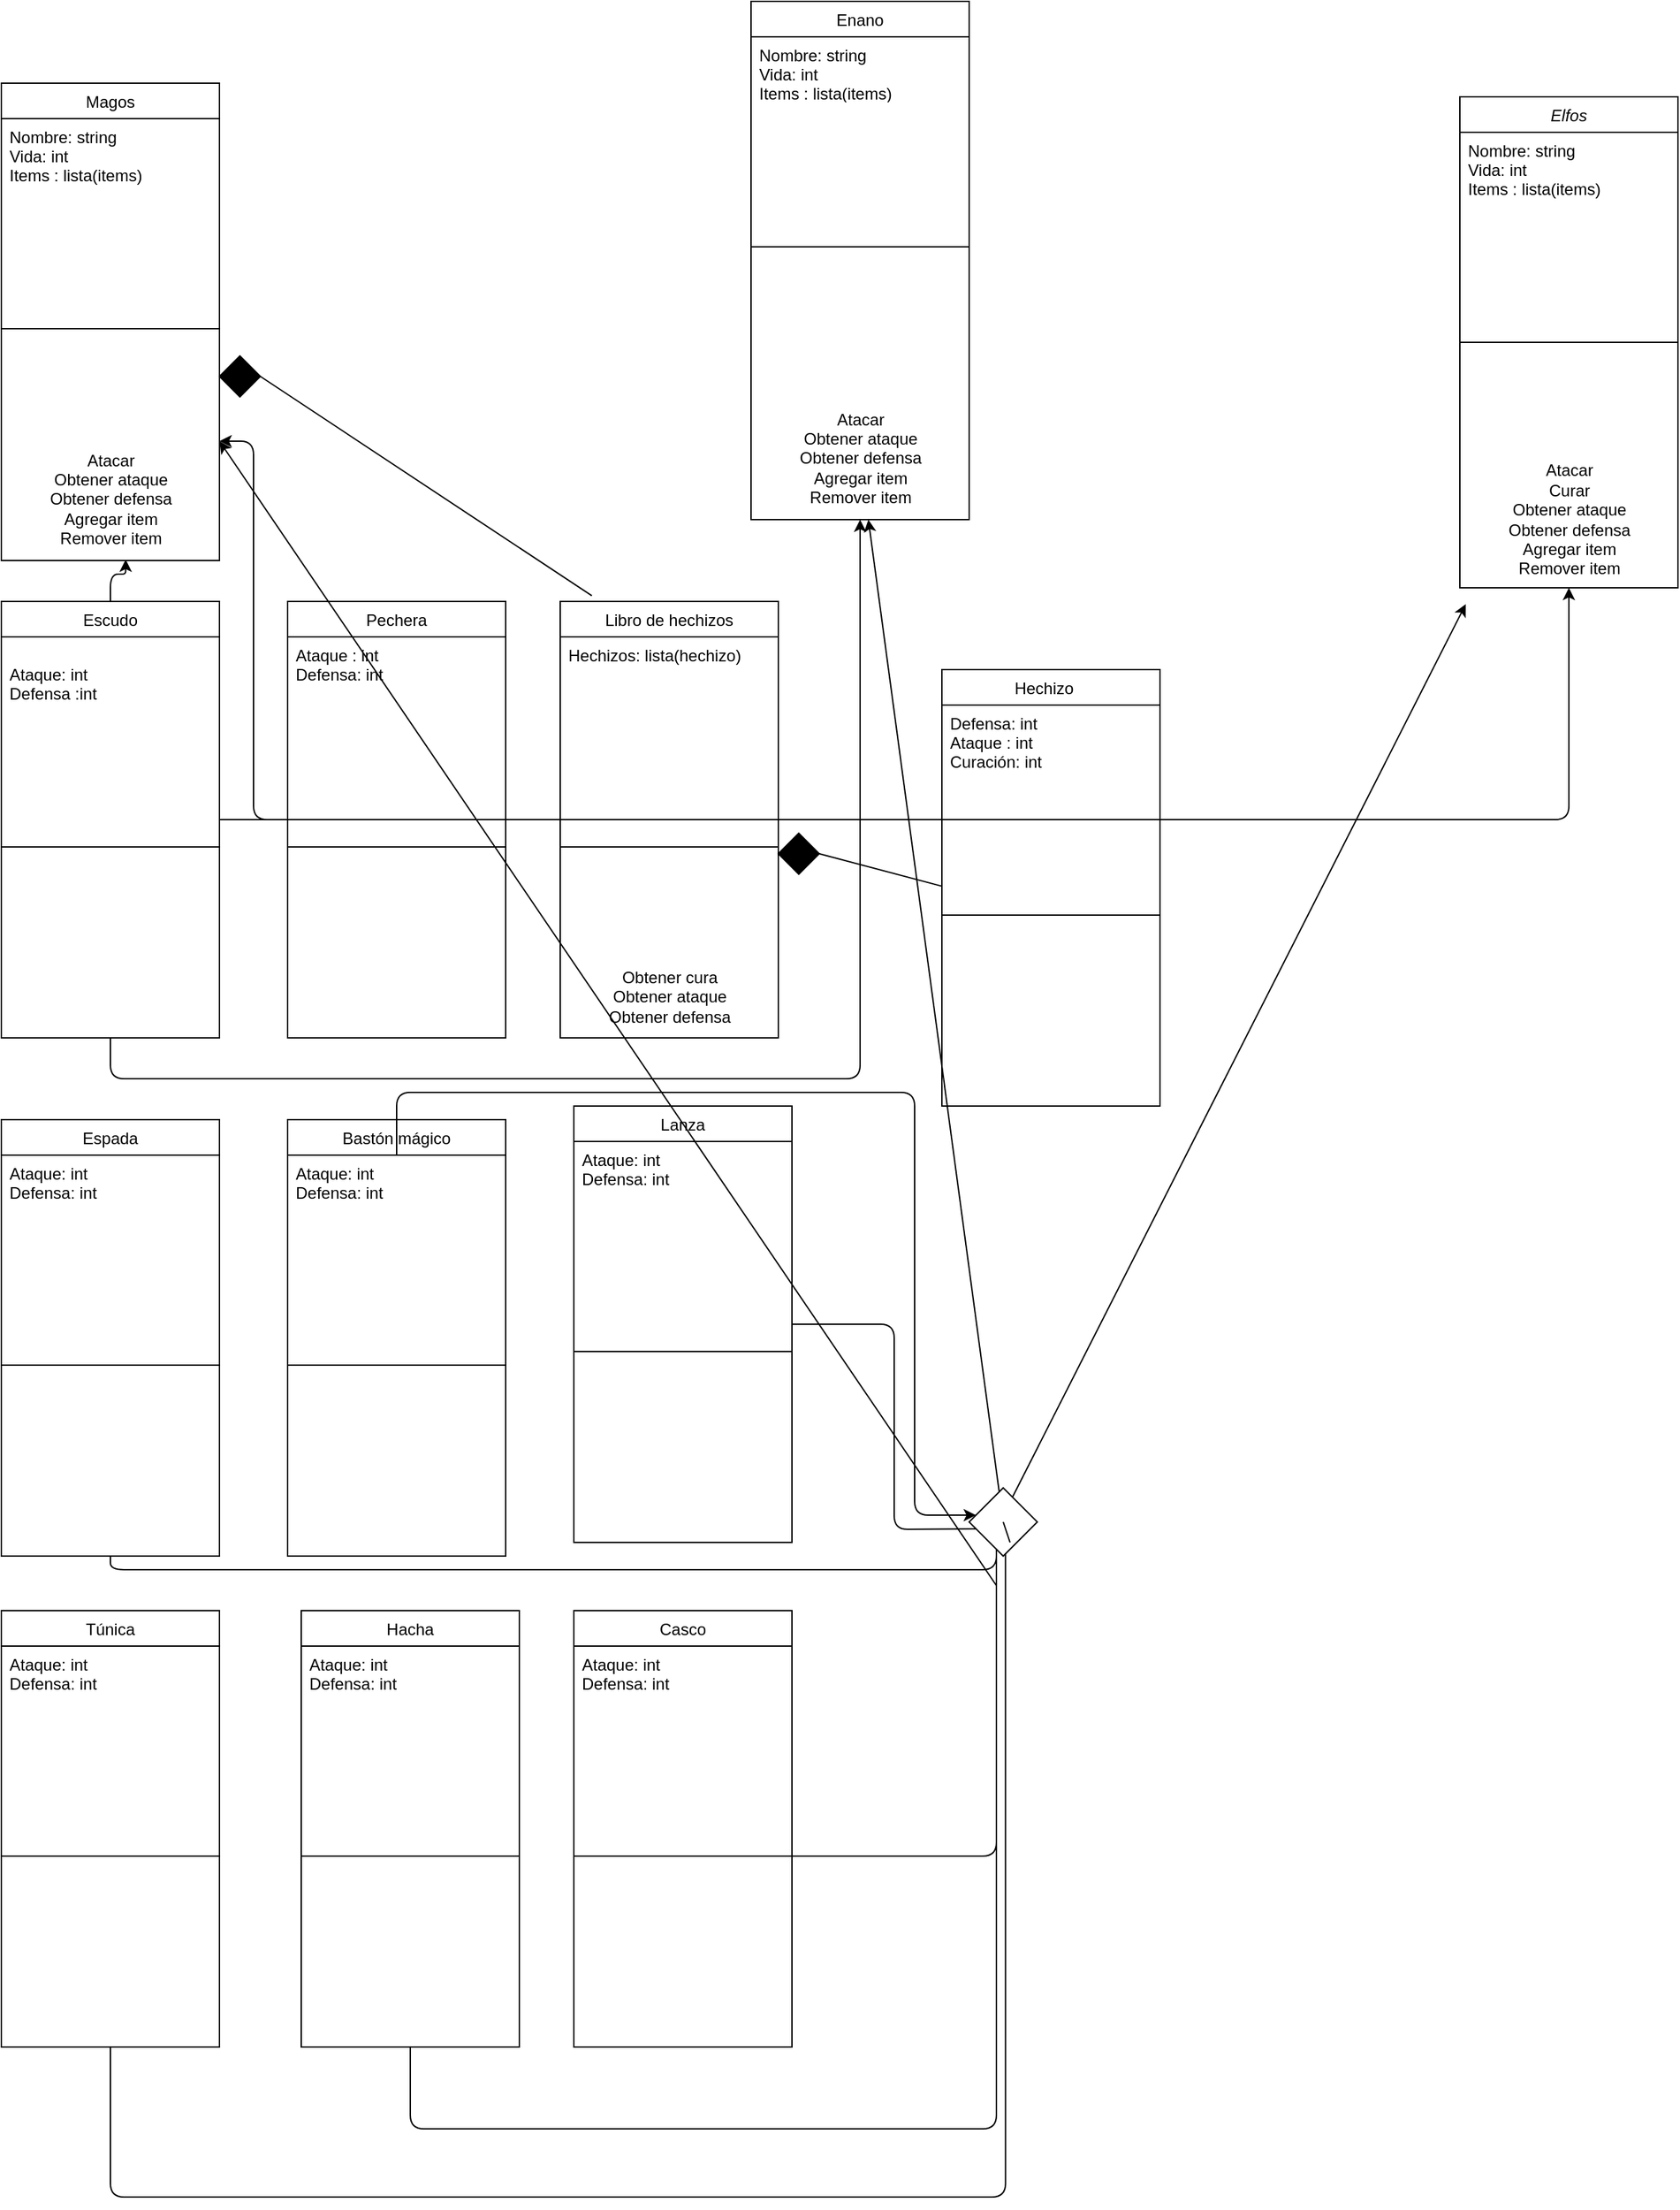<mxfile version="20.4.0" type="device"><diagram id="C5RBs43oDa-KdzZeNtuy" name="Page-1"><mxGraphModel dx="1240" dy="631" grid="1" gridSize="10" guides="1" tooltips="1" connect="1" arrows="1" fold="1" page="1" pageScale="1" pageWidth="827" pageHeight="1169" math="0" shadow="0"><root><mxCell id="WIyWlLk6GJQsqaUBKTNV-0"/><mxCell id="WIyWlLk6GJQsqaUBKTNV-1" parent="WIyWlLk6GJQsqaUBKTNV-0"/><mxCell id="zkfFHV4jXpPFQw0GAbJ--0" value="Elfos" style="swimlane;fontStyle=2;align=center;verticalAlign=top;childLayout=stackLayout;horizontal=1;startSize=26;horizontalStack=0;resizeParent=1;resizeLast=0;collapsible=1;marginBottom=0;rounded=0;shadow=0;strokeWidth=1;" parent="WIyWlLk6GJQsqaUBKTNV-1" vertex="1"><mxGeometry x="1090" y="130" width="160" height="360" as="geometry"><mxRectangle x="230" y="140" width="160" height="26" as="alternateBounds"/></mxGeometry></mxCell><mxCell id="zkfFHV4jXpPFQw0GAbJ--1" value="Nombre: string&#10;Vida: int&#10;Items : lista(items)" style="text;align=left;verticalAlign=top;spacingLeft=4;spacingRight=4;overflow=hidden;rotatable=0;points=[[0,0.5],[1,0.5]];portConstraint=eastwest;" parent="zkfFHV4jXpPFQw0GAbJ--0" vertex="1"><mxGeometry y="26" width="160" height="74" as="geometry"/></mxCell><mxCell id="zkfFHV4jXpPFQw0GAbJ--4" value="" style="line;html=1;strokeWidth=1;align=left;verticalAlign=middle;spacingTop=-1;spacingLeft=3;spacingRight=3;rotatable=0;labelPosition=right;points=[];portConstraint=eastwest;" parent="zkfFHV4jXpPFQw0GAbJ--0" vertex="1"><mxGeometry y="100" width="160" height="160" as="geometry"/></mxCell><mxCell id="EfbtnpdRAZUXH0hDUCsA-6" value="Atacar&lt;br&gt;Curar&lt;br&gt;Obtener ataque&lt;br&gt;Obtener defensa&lt;br&gt;Agregar item&lt;br&gt;Remover item" style="text;html=1;align=center;verticalAlign=middle;resizable=0;points=[];autosize=1;strokeColor=none;fillColor=none;" vertex="1" parent="zkfFHV4jXpPFQw0GAbJ--0"><mxGeometry y="260" width="160" height="100" as="geometry"/></mxCell><mxCell id="zkfFHV4jXpPFQw0GAbJ--6" value="Magos" style="swimlane;fontStyle=0;align=center;verticalAlign=top;childLayout=stackLayout;horizontal=1;startSize=26;horizontalStack=0;resizeParent=1;resizeLast=0;collapsible=1;marginBottom=0;rounded=0;shadow=0;strokeWidth=1;" parent="WIyWlLk6GJQsqaUBKTNV-1" vertex="1"><mxGeometry x="20" y="120" width="160" height="350" as="geometry"><mxRectangle x="130" y="380" width="160" height="26" as="alternateBounds"/></mxGeometry></mxCell><mxCell id="zkfFHV4jXpPFQw0GAbJ--7" value="Nombre: string&#10;Vida: int&#10;Items : lista(items)" style="text;align=left;verticalAlign=top;spacingLeft=4;spacingRight=4;overflow=hidden;rotatable=0;points=[[0,0.5],[1,0.5]];portConstraint=eastwest;" parent="zkfFHV4jXpPFQw0GAbJ--6" vertex="1"><mxGeometry y="26" width="160" height="74" as="geometry"/></mxCell><mxCell id="zkfFHV4jXpPFQw0GAbJ--9" value="" style="line;html=1;strokeWidth=1;align=left;verticalAlign=middle;spacingTop=-1;spacingLeft=3;spacingRight=3;rotatable=0;labelPosition=right;points=[];portConstraint=eastwest;" parent="zkfFHV4jXpPFQw0GAbJ--6" vertex="1"><mxGeometry y="100" width="160" height="160" as="geometry"/></mxCell><mxCell id="EfbtnpdRAZUXH0hDUCsA-7" value="Atacar&lt;br&gt;Obtener ataque&lt;br&gt;Obtener defensa&lt;br&gt;Agregar item&lt;br&gt;Remover item" style="text;html=1;align=center;verticalAlign=middle;resizable=0;points=[];autosize=1;strokeColor=none;fillColor=none;" vertex="1" parent="zkfFHV4jXpPFQw0GAbJ--6"><mxGeometry y="260" width="160" height="90" as="geometry"/></mxCell><mxCell id="zkfFHV4jXpPFQw0GAbJ--17" value="Enano" style="swimlane;fontStyle=0;align=center;verticalAlign=top;childLayout=stackLayout;horizontal=1;startSize=26;horizontalStack=0;resizeParent=1;resizeLast=0;collapsible=1;marginBottom=0;rounded=0;shadow=0;strokeWidth=1;" parent="WIyWlLk6GJQsqaUBKTNV-1" vertex="1"><mxGeometry x="570" y="60" width="160" height="380" as="geometry"><mxRectangle x="550" y="140" width="160" height="26" as="alternateBounds"/></mxGeometry></mxCell><mxCell id="zkfFHV4jXpPFQw0GAbJ--18" value="Nombre: string&#10;Vida: int&#10;Items : lista(items)" style="text;align=left;verticalAlign=top;spacingLeft=4;spacingRight=4;overflow=hidden;rotatable=0;points=[[0,0.5],[1,0.5]];portConstraint=eastwest;" parent="zkfFHV4jXpPFQw0GAbJ--17" vertex="1"><mxGeometry y="26" width="160" height="44" as="geometry"/></mxCell><mxCell id="zkfFHV4jXpPFQw0GAbJ--23" value="" style="line;html=1;strokeWidth=1;align=left;verticalAlign=middle;spacingTop=-1;spacingLeft=3;spacingRight=3;rotatable=0;labelPosition=right;points=[];portConstraint=eastwest;" parent="zkfFHV4jXpPFQw0GAbJ--17" vertex="1"><mxGeometry y="70" width="160" height="220" as="geometry"/></mxCell><mxCell id="EfbtnpdRAZUXH0hDUCsA-5" value="Atacar&lt;br&gt;Obtener ataque&lt;br&gt;Obtener defensa&lt;br&gt;Agregar item&lt;br&gt;Remover item" style="text;html=1;align=center;verticalAlign=middle;resizable=0;points=[];autosize=1;strokeColor=none;fillColor=none;" vertex="1" parent="zkfFHV4jXpPFQw0GAbJ--17"><mxGeometry y="290" width="160" height="90" as="geometry"/></mxCell><mxCell id="EfbtnpdRAZUXH0hDUCsA-72" style="edgeStyle=orthogonalEdgeStyle;rounded=1;orthogonalLoop=1;jettySize=auto;html=1;entryX=0.57;entryY=0.992;entryDx=0;entryDy=0;entryPerimeter=0;strokeColor=default;" edge="1" parent="WIyWlLk6GJQsqaUBKTNV-1" source="EfbtnpdRAZUXH0hDUCsA-9" target="EfbtnpdRAZUXH0hDUCsA-7"><mxGeometry relative="1" as="geometry"/></mxCell><mxCell id="EfbtnpdRAZUXH0hDUCsA-74" style="edgeStyle=orthogonalEdgeStyle;rounded=1;orthogonalLoop=1;jettySize=auto;html=1;strokeColor=default;" edge="1" parent="WIyWlLk6GJQsqaUBKTNV-1" source="EfbtnpdRAZUXH0hDUCsA-9" target="EfbtnpdRAZUXH0hDUCsA-5"><mxGeometry relative="1" as="geometry"><Array as="points"><mxPoint x="100" y="850"/><mxPoint x="650" y="850"/></Array></mxGeometry></mxCell><mxCell id="EfbtnpdRAZUXH0hDUCsA-75" style="edgeStyle=orthogonalEdgeStyle;rounded=1;orthogonalLoop=1;jettySize=auto;html=1;strokeColor=default;" edge="1" parent="WIyWlLk6GJQsqaUBKTNV-1" source="EfbtnpdRAZUXH0hDUCsA-9" target="EfbtnpdRAZUXH0hDUCsA-6"><mxGeometry relative="1" as="geometry"/></mxCell><mxCell id="EfbtnpdRAZUXH0hDUCsA-9" value="Escudo" style="swimlane;fontStyle=0;align=center;verticalAlign=top;childLayout=stackLayout;horizontal=1;startSize=26;horizontalStack=0;resizeParent=1;resizeLast=0;collapsible=1;marginBottom=0;rounded=0;shadow=0;strokeWidth=1;" vertex="1" parent="WIyWlLk6GJQsqaUBKTNV-1"><mxGeometry x="20" y="500" width="160" height="320" as="geometry"><mxRectangle x="130" y="380" width="160" height="26" as="alternateBounds"/></mxGeometry></mxCell><mxCell id="EfbtnpdRAZUXH0hDUCsA-10" value="&#10;Ataque: int&#10;Defensa :int&#10;" style="text;align=left;verticalAlign=top;spacingLeft=4;spacingRight=4;overflow=hidden;rotatable=0;points=[[0,0.5],[1,0.5]];portConstraint=eastwest;" vertex="1" parent="EfbtnpdRAZUXH0hDUCsA-9"><mxGeometry y="26" width="160" height="74" as="geometry"/></mxCell><mxCell id="EfbtnpdRAZUXH0hDUCsA-11" value="" style="line;html=1;strokeWidth=1;align=left;verticalAlign=middle;spacingTop=-1;spacingLeft=3;spacingRight=3;rotatable=0;labelPosition=right;points=[];portConstraint=eastwest;" vertex="1" parent="EfbtnpdRAZUXH0hDUCsA-9"><mxGeometry y="100" width="160" height="160" as="geometry"/></mxCell><mxCell id="EfbtnpdRAZUXH0hDUCsA-73" style="edgeStyle=orthogonalEdgeStyle;rounded=1;orthogonalLoop=1;jettySize=auto;html=1;entryX=1;entryY=0.75;entryDx=0;entryDy=0;strokeColor=default;" edge="1" parent="WIyWlLk6GJQsqaUBKTNV-1" source="EfbtnpdRAZUXH0hDUCsA-19" target="zkfFHV4jXpPFQw0GAbJ--6"><mxGeometry relative="1" as="geometry"/></mxCell><mxCell id="EfbtnpdRAZUXH0hDUCsA-19" value="Pechera" style="swimlane;fontStyle=0;align=center;verticalAlign=top;childLayout=stackLayout;horizontal=1;startSize=26;horizontalStack=0;resizeParent=1;resizeLast=0;collapsible=1;marginBottom=0;rounded=0;shadow=0;strokeWidth=1;" vertex="1" parent="WIyWlLk6GJQsqaUBKTNV-1"><mxGeometry x="230" y="500" width="160" height="320" as="geometry"><mxRectangle x="130" y="380" width="160" height="26" as="alternateBounds"/></mxGeometry></mxCell><mxCell id="EfbtnpdRAZUXH0hDUCsA-20" value="Ataque : int&#10;Defensa: int" style="text;align=left;verticalAlign=top;spacingLeft=4;spacingRight=4;overflow=hidden;rotatable=0;points=[[0,0.5],[1,0.5]];portConstraint=eastwest;" vertex="1" parent="EfbtnpdRAZUXH0hDUCsA-19"><mxGeometry y="26" width="160" height="74" as="geometry"/></mxCell><mxCell id="EfbtnpdRAZUXH0hDUCsA-21" value="" style="line;html=1;strokeWidth=1;align=left;verticalAlign=middle;spacingTop=-1;spacingLeft=3;spacingRight=3;rotatable=0;labelPosition=right;points=[];portConstraint=eastwest;" vertex="1" parent="EfbtnpdRAZUXH0hDUCsA-19"><mxGeometry y="100" width="160" height="160" as="geometry"/></mxCell><mxCell id="EfbtnpdRAZUXH0hDUCsA-24" value="Libro de hechizos" style="swimlane;fontStyle=0;align=center;verticalAlign=top;childLayout=stackLayout;horizontal=1;startSize=26;horizontalStack=0;resizeParent=1;resizeLast=0;collapsible=1;marginBottom=0;rounded=0;shadow=0;strokeWidth=1;" vertex="1" parent="WIyWlLk6GJQsqaUBKTNV-1"><mxGeometry x="430" y="500" width="160" height="320" as="geometry"><mxRectangle x="130" y="380" width="160" height="26" as="alternateBounds"/></mxGeometry></mxCell><mxCell id="EfbtnpdRAZUXH0hDUCsA-25" value="Hechizos: lista(hechizo)&#10;" style="text;align=left;verticalAlign=top;spacingLeft=4;spacingRight=4;overflow=hidden;rotatable=0;points=[[0,0.5],[1,0.5]];portConstraint=eastwest;" vertex="1" parent="EfbtnpdRAZUXH0hDUCsA-24"><mxGeometry y="26" width="160" height="74" as="geometry"/></mxCell><mxCell id="EfbtnpdRAZUXH0hDUCsA-26" value="" style="line;html=1;strokeWidth=1;align=left;verticalAlign=middle;spacingTop=-1;spacingLeft=3;spacingRight=3;rotatable=0;labelPosition=right;points=[];portConstraint=eastwest;" vertex="1" parent="EfbtnpdRAZUXH0hDUCsA-24"><mxGeometry y="100" width="160" height="160" as="geometry"/></mxCell><mxCell id="EfbtnpdRAZUXH0hDUCsA-27" value="Obtener cura&lt;br&gt;Obtener ataque&lt;br&gt;Obtener defensa" style="text;html=1;align=center;verticalAlign=middle;resizable=0;points=[];autosize=1;strokeColor=none;fillColor=none;" vertex="1" parent="EfbtnpdRAZUXH0hDUCsA-24"><mxGeometry y="260" width="160" height="60" as="geometry"/></mxCell><mxCell id="EfbtnpdRAZUXH0hDUCsA-35" value="Hechizo   " style="swimlane;fontStyle=0;align=center;verticalAlign=top;childLayout=stackLayout;horizontal=1;startSize=26;horizontalStack=0;resizeParent=1;resizeLast=0;collapsible=1;marginBottom=0;rounded=0;shadow=0;strokeWidth=1;" vertex="1" parent="WIyWlLk6GJQsqaUBKTNV-1"><mxGeometry x="710" y="550" width="160" height="320" as="geometry"><mxRectangle x="130" y="380" width="160" height="26" as="alternateBounds"/></mxGeometry></mxCell><mxCell id="EfbtnpdRAZUXH0hDUCsA-36" value="Defensa: int&#10;Ataque : int&#10;Curación: int" style="text;align=left;verticalAlign=top;spacingLeft=4;spacingRight=4;overflow=hidden;rotatable=0;points=[[0,0.5],[1,0.5]];portConstraint=eastwest;" vertex="1" parent="EfbtnpdRAZUXH0hDUCsA-35"><mxGeometry y="26" width="160" height="74" as="geometry"/></mxCell><mxCell id="EfbtnpdRAZUXH0hDUCsA-37" value="" style="line;html=1;strokeWidth=1;align=left;verticalAlign=middle;spacingTop=-1;spacingLeft=3;spacingRight=3;rotatable=0;labelPosition=right;points=[];portConstraint=eastwest;" vertex="1" parent="EfbtnpdRAZUXH0hDUCsA-35"><mxGeometry y="100" width="160" height="160" as="geometry"/></mxCell><mxCell id="EfbtnpdRAZUXH0hDUCsA-76" style="edgeStyle=orthogonalEdgeStyle;rounded=1;orthogonalLoop=1;jettySize=auto;html=1;strokeColor=default;" edge="1" parent="WIyWlLk6GJQsqaUBKTNV-1" source="EfbtnpdRAZUXH0hDUCsA-42"><mxGeometry relative="1" as="geometry"><mxPoint x="750" y="1180.0" as="targetPoint"/><Array as="points"><mxPoint x="100" y="1210"/><mxPoint x="750" y="1210"/></Array></mxGeometry></mxCell><mxCell id="EfbtnpdRAZUXH0hDUCsA-42" value="Espada" style="swimlane;fontStyle=0;align=center;verticalAlign=top;childLayout=stackLayout;horizontal=1;startSize=26;horizontalStack=0;resizeParent=1;resizeLast=0;collapsible=1;marginBottom=0;rounded=0;shadow=0;strokeWidth=1;" vertex="1" parent="WIyWlLk6GJQsqaUBKTNV-1"><mxGeometry x="20" y="880" width="160" height="320" as="geometry"><mxRectangle x="130" y="380" width="160" height="26" as="alternateBounds"/></mxGeometry></mxCell><mxCell id="EfbtnpdRAZUXH0hDUCsA-43" value="Ataque: int&#10;Defensa: int" style="text;align=left;verticalAlign=top;spacingLeft=4;spacingRight=4;overflow=hidden;rotatable=0;points=[[0,0.5],[1,0.5]];portConstraint=eastwest;" vertex="1" parent="EfbtnpdRAZUXH0hDUCsA-42"><mxGeometry y="26" width="160" height="74" as="geometry"/></mxCell><mxCell id="EfbtnpdRAZUXH0hDUCsA-44" value="" style="line;html=1;strokeWidth=1;align=left;verticalAlign=middle;spacingTop=-1;spacingLeft=3;spacingRight=3;rotatable=0;labelPosition=right;points=[];portConstraint=eastwest;" vertex="1" parent="EfbtnpdRAZUXH0hDUCsA-42"><mxGeometry y="100" width="160" height="160" as="geometry"/></mxCell><mxCell id="EfbtnpdRAZUXH0hDUCsA-48" value="Bastón mágico" style="swimlane;fontStyle=0;align=center;verticalAlign=top;childLayout=stackLayout;horizontal=1;startSize=26;horizontalStack=0;resizeParent=1;resizeLast=0;collapsible=1;marginBottom=0;rounded=0;shadow=0;strokeWidth=1;" vertex="1" parent="WIyWlLk6GJQsqaUBKTNV-1"><mxGeometry x="230" y="880" width="160" height="320" as="geometry"><mxRectangle x="130" y="380" width="160" height="26" as="alternateBounds"/></mxGeometry></mxCell><mxCell id="EfbtnpdRAZUXH0hDUCsA-49" value="Ataque: int&#10;Defensa: int" style="text;align=left;verticalAlign=top;spacingLeft=4;spacingRight=4;overflow=hidden;rotatable=0;points=[[0,0.5],[1,0.5]];portConstraint=eastwest;" vertex="1" parent="EfbtnpdRAZUXH0hDUCsA-48"><mxGeometry y="26" width="160" height="74" as="geometry"/></mxCell><mxCell id="EfbtnpdRAZUXH0hDUCsA-50" value="" style="line;html=1;strokeWidth=1;align=left;verticalAlign=middle;spacingTop=-1;spacingLeft=3;spacingRight=3;rotatable=0;labelPosition=right;points=[];portConstraint=eastwest;" vertex="1" parent="EfbtnpdRAZUXH0hDUCsA-48"><mxGeometry y="100" width="160" height="160" as="geometry"/></mxCell><mxCell id="EfbtnpdRAZUXH0hDUCsA-77" style="edgeStyle=orthogonalEdgeStyle;rounded=1;orthogonalLoop=1;jettySize=auto;html=1;strokeColor=default;" edge="1" parent="WIyWlLk6GJQsqaUBKTNV-1" source="EfbtnpdRAZUXH0hDUCsA-51"><mxGeometry relative="1" as="geometry"><mxPoint x="750" y="1180.0" as="targetPoint"/></mxGeometry></mxCell><mxCell id="EfbtnpdRAZUXH0hDUCsA-51" value="Lanza" style="swimlane;fontStyle=0;align=center;verticalAlign=top;childLayout=stackLayout;horizontal=1;startSize=26;horizontalStack=0;resizeParent=1;resizeLast=0;collapsible=1;marginBottom=0;rounded=0;shadow=0;strokeWidth=1;" vertex="1" parent="WIyWlLk6GJQsqaUBKTNV-1"><mxGeometry x="440" y="870" width="160" height="320" as="geometry"><mxRectangle x="130" y="380" width="160" height="26" as="alternateBounds"/></mxGeometry></mxCell><mxCell id="EfbtnpdRAZUXH0hDUCsA-52" value="Ataque: int&#10;Defensa: int" style="text;align=left;verticalAlign=top;spacingLeft=4;spacingRight=4;overflow=hidden;rotatable=0;points=[[0,0.5],[1,0.5]];portConstraint=eastwest;" vertex="1" parent="EfbtnpdRAZUXH0hDUCsA-51"><mxGeometry y="26" width="160" height="74" as="geometry"/></mxCell><mxCell id="EfbtnpdRAZUXH0hDUCsA-53" value="" style="line;html=1;strokeWidth=1;align=left;verticalAlign=middle;spacingTop=-1;spacingLeft=3;spacingRight=3;rotatable=0;labelPosition=right;points=[];portConstraint=eastwest;" vertex="1" parent="EfbtnpdRAZUXH0hDUCsA-51"><mxGeometry y="100" width="160" height="160" as="geometry"/></mxCell><mxCell id="EfbtnpdRAZUXH0hDUCsA-79" style="edgeStyle=orthogonalEdgeStyle;rounded=1;orthogonalLoop=1;jettySize=auto;html=1;strokeColor=default;" edge="1" parent="WIyWlLk6GJQsqaUBKTNV-1" source="EfbtnpdRAZUXH0hDUCsA-54"><mxGeometry relative="1" as="geometry"><mxPoint x="756.667" y="1180.0" as="targetPoint"/><Array as="points"><mxPoint x="100" y="1670"/><mxPoint x="757" y="1670"/></Array></mxGeometry></mxCell><mxCell id="EfbtnpdRAZUXH0hDUCsA-54" value="Túnica" style="swimlane;fontStyle=0;align=center;verticalAlign=top;childLayout=stackLayout;horizontal=1;startSize=26;horizontalStack=0;resizeParent=1;resizeLast=0;collapsible=1;marginBottom=0;rounded=0;shadow=0;strokeWidth=1;" vertex="1" parent="WIyWlLk6GJQsqaUBKTNV-1"><mxGeometry x="20" y="1240" width="160" height="320" as="geometry"><mxRectangle x="130" y="380" width="160" height="26" as="alternateBounds"/></mxGeometry></mxCell><mxCell id="EfbtnpdRAZUXH0hDUCsA-55" value="Ataque: int&#10;Defensa: int" style="text;align=left;verticalAlign=top;spacingLeft=4;spacingRight=4;overflow=hidden;rotatable=0;points=[[0,0.5],[1,0.5]];portConstraint=eastwest;" vertex="1" parent="EfbtnpdRAZUXH0hDUCsA-54"><mxGeometry y="26" width="160" height="74" as="geometry"/></mxCell><mxCell id="EfbtnpdRAZUXH0hDUCsA-56" value="" style="line;html=1;strokeWidth=1;align=left;verticalAlign=middle;spacingTop=-1;spacingLeft=3;spacingRight=3;rotatable=0;labelPosition=right;points=[];portConstraint=eastwest;" vertex="1" parent="EfbtnpdRAZUXH0hDUCsA-54"><mxGeometry y="100" width="160" height="160" as="geometry"/></mxCell><mxCell id="EfbtnpdRAZUXH0hDUCsA-80" style="edgeStyle=orthogonalEdgeStyle;rounded=1;orthogonalLoop=1;jettySize=auto;html=1;strokeColor=default;" edge="1" parent="WIyWlLk6GJQsqaUBKTNV-1" source="EfbtnpdRAZUXH0hDUCsA-57"><mxGeometry relative="1" as="geometry"><mxPoint x="750" y="1170.0" as="targetPoint"/><Array as="points"><mxPoint x="320" y="1620"/><mxPoint x="750" y="1620"/></Array></mxGeometry></mxCell><mxCell id="EfbtnpdRAZUXH0hDUCsA-57" value="Hacha" style="swimlane;fontStyle=0;align=center;verticalAlign=top;childLayout=stackLayout;horizontal=1;startSize=26;horizontalStack=0;resizeParent=1;resizeLast=0;collapsible=1;marginBottom=0;rounded=0;shadow=0;strokeWidth=1;" vertex="1" parent="WIyWlLk6GJQsqaUBKTNV-1"><mxGeometry x="240" y="1240" width="160" height="320" as="geometry"><mxRectangle x="130" y="380" width="160" height="26" as="alternateBounds"/></mxGeometry></mxCell><mxCell id="EfbtnpdRAZUXH0hDUCsA-58" value="Ataque: int&#10;Defensa: int" style="text;align=left;verticalAlign=top;spacingLeft=4;spacingRight=4;overflow=hidden;rotatable=0;points=[[0,0.5],[1,0.5]];portConstraint=eastwest;" vertex="1" parent="EfbtnpdRAZUXH0hDUCsA-57"><mxGeometry y="26" width="160" height="74" as="geometry"/></mxCell><mxCell id="EfbtnpdRAZUXH0hDUCsA-59" value="" style="line;html=1;strokeWidth=1;align=left;verticalAlign=middle;spacingTop=-1;spacingLeft=3;spacingRight=3;rotatable=0;labelPosition=right;points=[];portConstraint=eastwest;" vertex="1" parent="EfbtnpdRAZUXH0hDUCsA-57"><mxGeometry y="100" width="160" height="160" as="geometry"/></mxCell><mxCell id="EfbtnpdRAZUXH0hDUCsA-60" value="Casco" style="swimlane;fontStyle=0;align=center;verticalAlign=top;childLayout=stackLayout;horizontal=1;startSize=26;horizontalStack=0;resizeParent=1;resizeLast=0;collapsible=1;marginBottom=0;rounded=0;shadow=0;strokeWidth=1;" vertex="1" parent="WIyWlLk6GJQsqaUBKTNV-1"><mxGeometry x="440" y="1240" width="160" height="320" as="geometry"><mxRectangle x="130" y="380" width="160" height="26" as="alternateBounds"/></mxGeometry></mxCell><mxCell id="EfbtnpdRAZUXH0hDUCsA-61" value="Ataque: int&#10;Defensa: int" style="text;align=left;verticalAlign=top;spacingLeft=4;spacingRight=4;overflow=hidden;rotatable=0;points=[[0,0.5],[1,0.5]];portConstraint=eastwest;" vertex="1" parent="EfbtnpdRAZUXH0hDUCsA-60"><mxGeometry y="26" width="160" height="74" as="geometry"/></mxCell><mxCell id="EfbtnpdRAZUXH0hDUCsA-62" value="" style="line;html=1;strokeWidth=1;align=left;verticalAlign=middle;spacingTop=-1;spacingLeft=3;spacingRight=3;rotatable=0;labelPosition=right;points=[];portConstraint=eastwest;" vertex="1" parent="EfbtnpdRAZUXH0hDUCsA-60"><mxGeometry y="100" width="160" height="160" as="geometry"/></mxCell><mxCell id="EfbtnpdRAZUXH0hDUCsA-68" value="" style="rhombus;whiteSpace=wrap;html=1;fillColor=#000000;" vertex="1" parent="WIyWlLk6GJQsqaUBKTNV-1"><mxGeometry x="590" y="670" width="30" height="30" as="geometry"/></mxCell><mxCell id="EfbtnpdRAZUXH0hDUCsA-69" value="" style="endArrow=none;html=1;rounded=1;strokeColor=default;" edge="1" parent="WIyWlLk6GJQsqaUBKTNV-1" target="EfbtnpdRAZUXH0hDUCsA-37"><mxGeometry width="50" height="50" relative="1" as="geometry"><mxPoint x="620" y="685" as="sourcePoint"/><mxPoint x="670" y="635" as="targetPoint"/></mxGeometry></mxCell><mxCell id="EfbtnpdRAZUXH0hDUCsA-70" value="" style="rhombus;whiteSpace=wrap;html=1;fillColor=#000000;" vertex="1" parent="WIyWlLk6GJQsqaUBKTNV-1"><mxGeometry x="180" y="320" width="30" height="30" as="geometry"/></mxCell><mxCell id="EfbtnpdRAZUXH0hDUCsA-71" value="" style="endArrow=none;html=1;rounded=1;strokeColor=default;entryX=1;entryY=0.5;entryDx=0;entryDy=0;exitX=0.145;exitY=-0.013;exitDx=0;exitDy=0;exitPerimeter=0;" edge="1" parent="WIyWlLk6GJQsqaUBKTNV-1" source="EfbtnpdRAZUXH0hDUCsA-24" target="EfbtnpdRAZUXH0hDUCsA-70"><mxGeometry width="50" height="50" relative="1" as="geometry"><mxPoint x="140" y="560" as="sourcePoint"/><mxPoint x="220" y="360" as="targetPoint"/></mxGeometry></mxCell><mxCell id="EfbtnpdRAZUXH0hDUCsA-78" style="edgeStyle=orthogonalEdgeStyle;rounded=1;orthogonalLoop=1;jettySize=auto;html=1;strokeColor=default;" edge="1" parent="WIyWlLk6GJQsqaUBKTNV-1" source="EfbtnpdRAZUXH0hDUCsA-49" target="EfbtnpdRAZUXH0hDUCsA-85"><mxGeometry relative="1" as="geometry"><mxPoint x="750" y="1180" as="targetPoint"/><Array as="points"><mxPoint x="310" y="860"/><mxPoint x="690" y="860"/><mxPoint x="690" y="1170"/></Array></mxGeometry></mxCell><mxCell id="EfbtnpdRAZUXH0hDUCsA-81" style="edgeStyle=orthogonalEdgeStyle;rounded=1;orthogonalLoop=1;jettySize=auto;html=1;strokeColor=default;" edge="1" parent="WIyWlLk6GJQsqaUBKTNV-1" source="EfbtnpdRAZUXH0hDUCsA-62"><mxGeometry relative="1" as="geometry"><mxPoint x="750" y="1180" as="targetPoint"/><Array as="points"><mxPoint x="750" y="1420"/></Array></mxGeometry></mxCell><mxCell id="EfbtnpdRAZUXH0hDUCsA-82" value="" style="endArrow=classic;html=1;rounded=1;strokeColor=default;entryX=0.027;entryY=1.12;entryDx=0;entryDy=0;entryPerimeter=0;" edge="1" parent="WIyWlLk6GJQsqaUBKTNV-1" target="EfbtnpdRAZUXH0hDUCsA-6"><mxGeometry width="50" height="50" relative="1" as="geometry"><mxPoint x="750" y="1180" as="sourcePoint"/><mxPoint x="800" y="1130" as="targetPoint"/></mxGeometry></mxCell><mxCell id="EfbtnpdRAZUXH0hDUCsA-83" value="" style="endArrow=classic;html=1;rounded=1;strokeColor=default;startArrow=none;" edge="1" parent="WIyWlLk6GJQsqaUBKTNV-1" source="EfbtnpdRAZUXH0hDUCsA-85" target="EfbtnpdRAZUXH0hDUCsA-5"><mxGeometry width="50" height="50" relative="1" as="geometry"><mxPoint x="760" y="1190" as="sourcePoint"/><mxPoint x="1104.32" y="478.4" as="targetPoint"/></mxGeometry></mxCell><mxCell id="EfbtnpdRAZUXH0hDUCsA-84" value="" style="endArrow=classic;html=1;rounded=1;strokeColor=default;entryX=1;entryY=0.75;entryDx=0;entryDy=0;" edge="1" parent="WIyWlLk6GJQsqaUBKTNV-1" target="zkfFHV4jXpPFQw0GAbJ--6"><mxGeometry width="50" height="50" relative="1" as="geometry"><mxPoint x="750" y="1221.6" as="sourcePoint"/><mxPoint x="1094.32" y="510.0" as="targetPoint"/></mxGeometry></mxCell><mxCell id="EfbtnpdRAZUXH0hDUCsA-85" value="" style="rhombus;whiteSpace=wrap;html=1;fillColor=#FFFFFF;strokeColor=#000000;" vertex="1" parent="WIyWlLk6GJQsqaUBKTNV-1"><mxGeometry x="730" y="1150" width="50" height="50" as="geometry"/></mxCell><mxCell id="EfbtnpdRAZUXH0hDUCsA-86" value="" style="endArrow=none;html=1;rounded=1;strokeColor=default;" edge="1" parent="WIyWlLk6GJQsqaUBKTNV-1" target="EfbtnpdRAZUXH0hDUCsA-85"><mxGeometry width="50" height="50" relative="1" as="geometry"><mxPoint x="760.0" y="1190.0" as="sourcePoint"/><mxPoint x="654.074" y="410" as="targetPoint"/></mxGeometry></mxCell></root></mxGraphModel></diagram></mxfile>